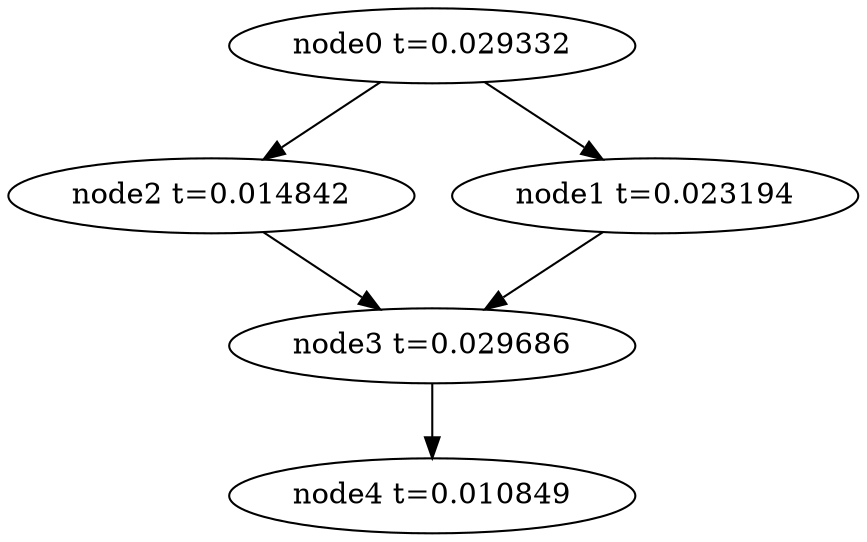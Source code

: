 digraph g{
	node4[label="node4 t=0.010849"]
	node3 -> node4
	node3[label="node3 t=0.029686"];
	node2 -> node3
	node2[label="node2 t=0.014842"];
	node1 -> node3
	node1[label="node1 t=0.023194"];
	node0 -> node2
	node0 -> node1
	node0[label="node0 t=0.029332"];
}
